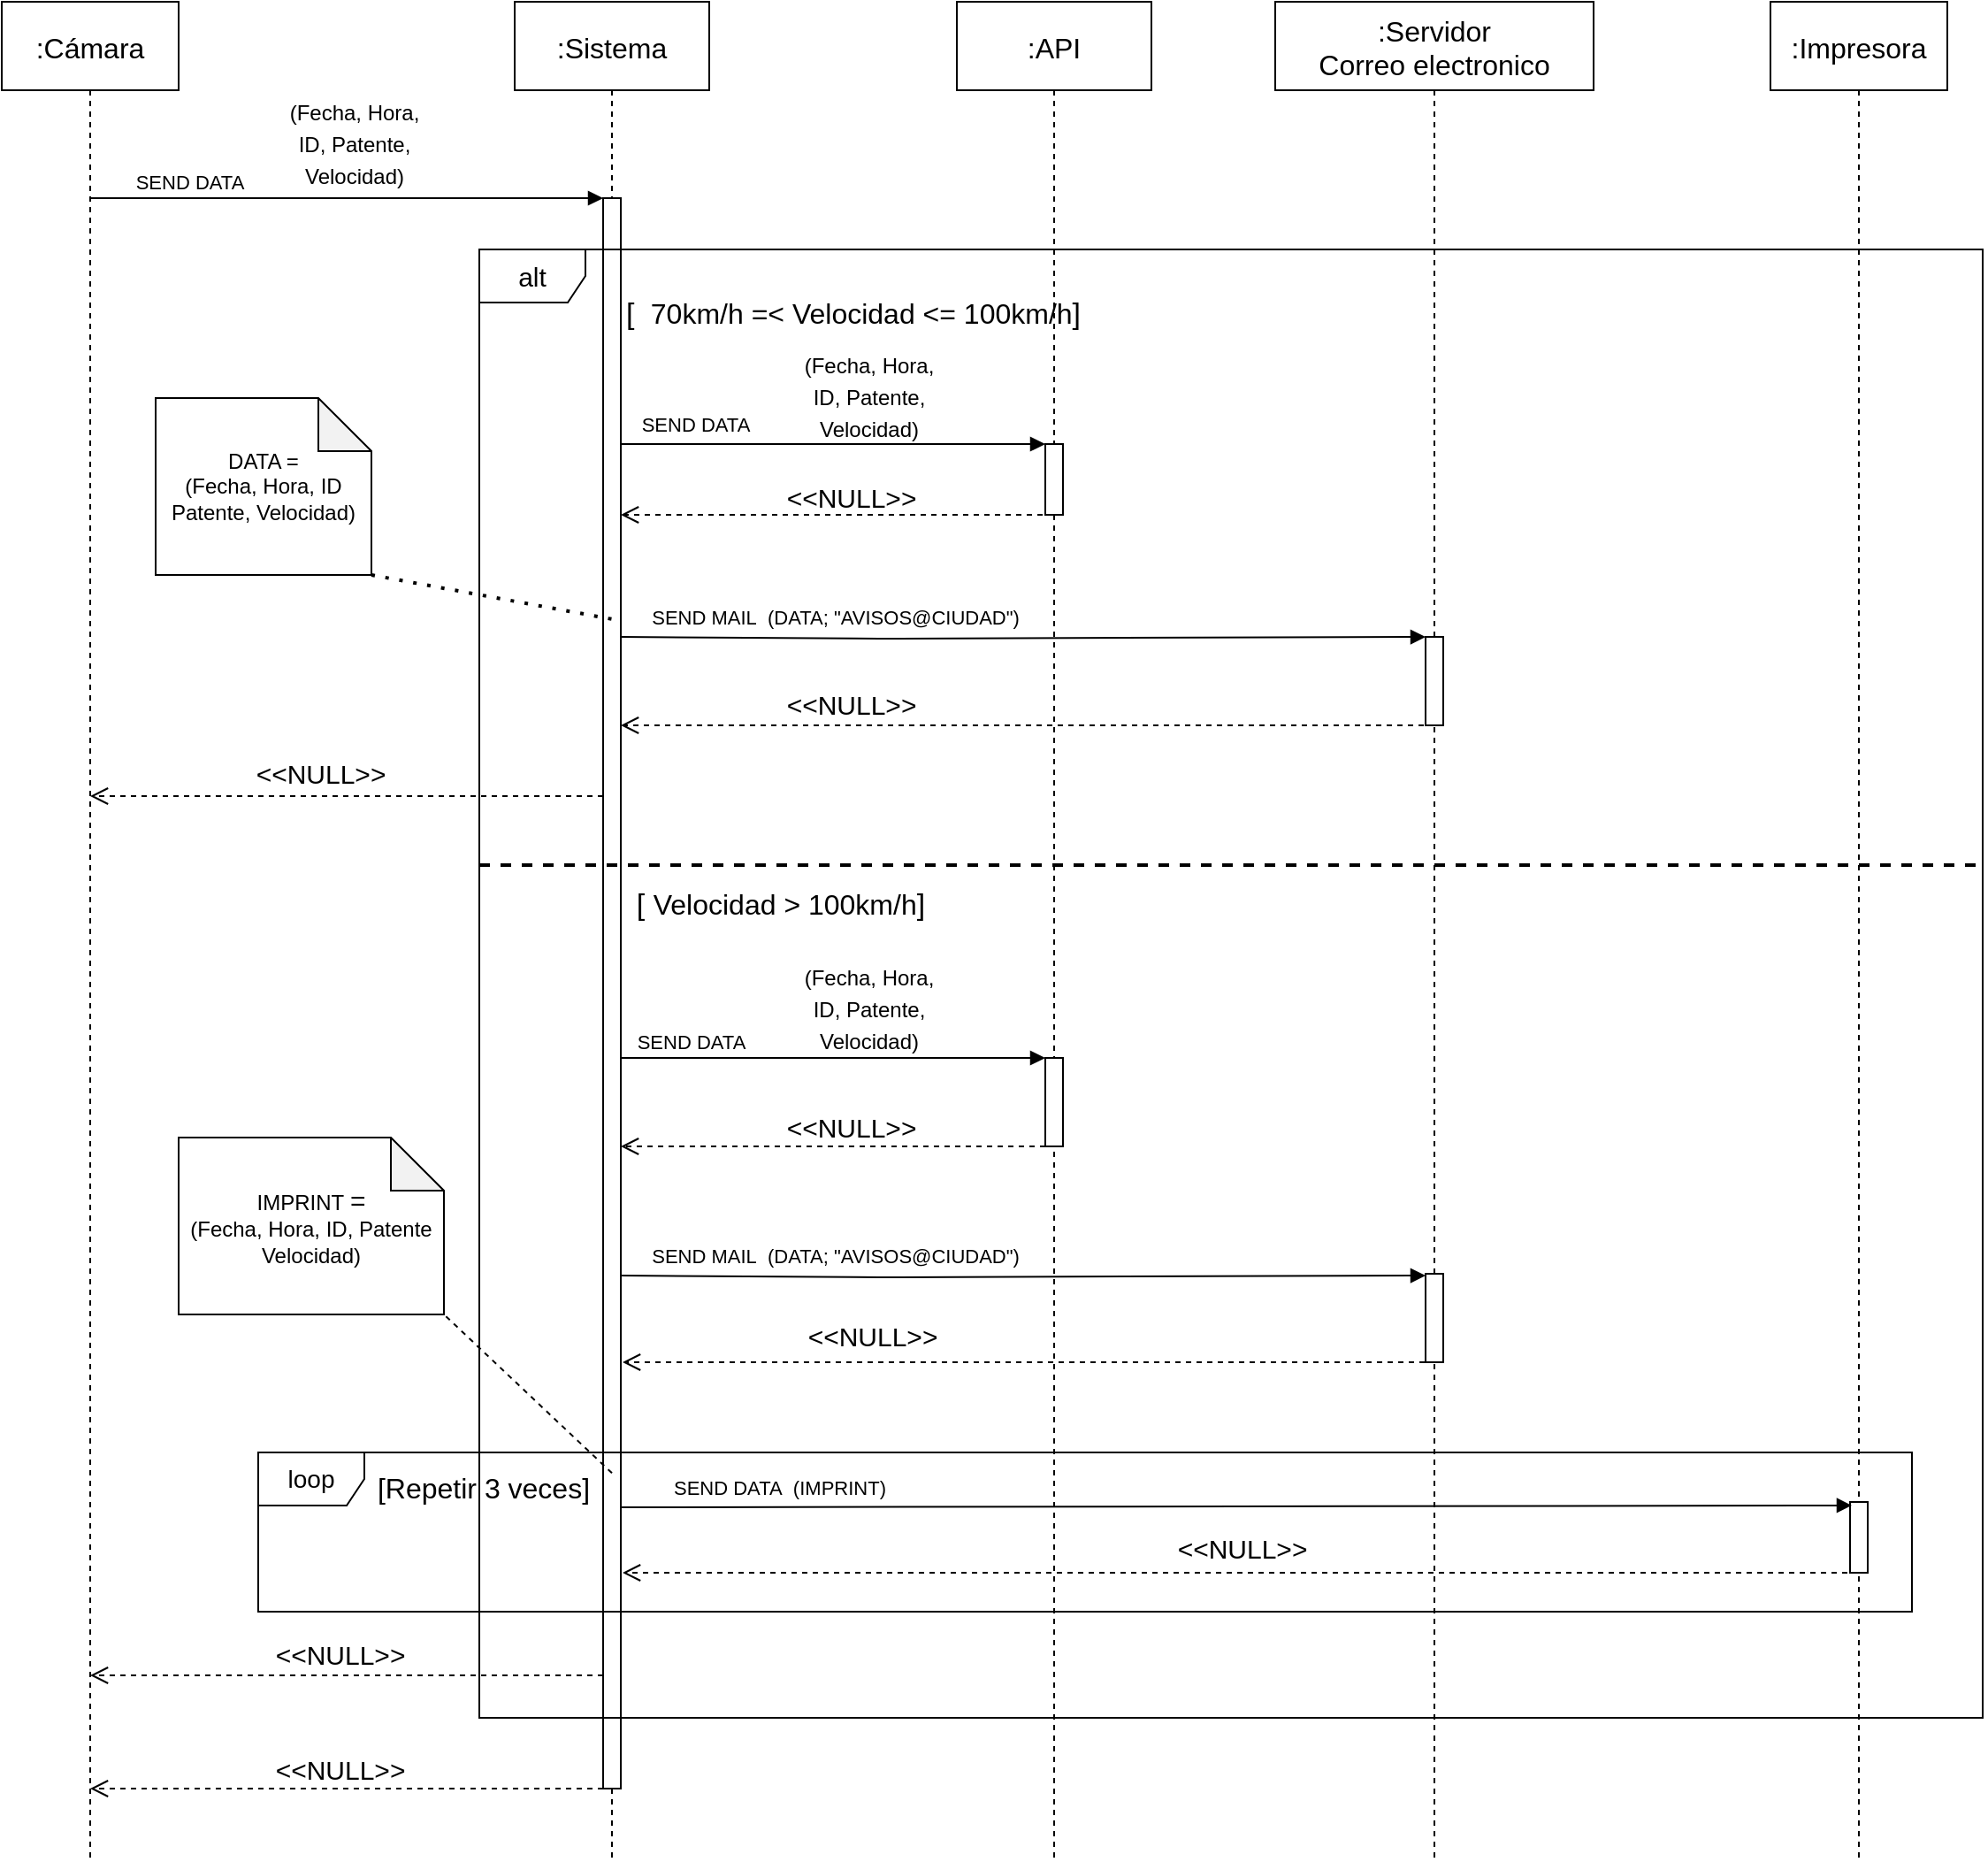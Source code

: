 <mxfile version="20.5.3" type="github">
  <diagram id="kgpKYQtTHZ0yAKxKKP6v" name="Page-1">
    <mxGraphModel dx="1108" dy="482" grid="1" gridSize="10" guides="1" tooltips="1" connect="1" arrows="1" fold="1" page="1" pageScale="1" pageWidth="827" pageHeight="1169" math="1" shadow="0">
      <root>
        <mxCell id="0" />
        <mxCell id="1" parent="0" />
        <mxCell id="3nuBFxr9cyL0pnOWT2aG-1" value=":Cámara" style="shape=umlLifeline;perimeter=lifelinePerimeter;container=1;collapsible=0;recursiveResize=0;rounded=0;shadow=0;strokeWidth=1;fontSize=16;align=center;size=50;" parent="1" vertex="1">
          <mxGeometry x="40" y="30" width="100" height="1050" as="geometry" />
        </mxCell>
        <mxCell id="3nuBFxr9cyL0pnOWT2aG-5" value=":Sistema" style="shape=umlLifeline;perimeter=lifelinePerimeter;container=1;collapsible=0;recursiveResize=0;rounded=0;shadow=0;strokeWidth=1;fontSize=16;size=50;" parent="1" vertex="1">
          <mxGeometry x="330" y="30" width="110" height="1050" as="geometry" />
        </mxCell>
        <mxCell id="3nuBFxr9cyL0pnOWT2aG-6" value="" style="points=[];perimeter=orthogonalPerimeter;rounded=0;shadow=0;strokeWidth=1;" parent="3nuBFxr9cyL0pnOWT2aG-5" vertex="1">
          <mxGeometry x="50" y="111" width="10" height="899" as="geometry" />
        </mxCell>
        <mxCell id="YozSI5X4KARO5TqyZE2r-28" value="return" style="html=1;verticalAlign=bottom;endArrow=open;dashed=1;endSize=8;rounded=0;fontSize=12;fontColor=none;noLabel=1;" parent="3nuBFxr9cyL0pnOWT2aG-5" edge="1">
          <mxGeometry x="0.509" y="-20" relative="1" as="geometry">
            <mxPoint x="759.5" y="888" as="sourcePoint" />
            <mxPoint x="61" y="888" as="targetPoint" />
            <mxPoint as="offset" />
          </mxGeometry>
        </mxCell>
        <mxCell id="-DKTE-VJwYRioGDz3eAU-1" value="return" style="html=1;verticalAlign=bottom;endArrow=open;dashed=1;endSize=8;rounded=0;fontSize=12;fontColor=none;noLabel=1;" edge="1" parent="3nuBFxr9cyL0pnOWT2aG-5">
          <mxGeometry x="0.509" y="-20" relative="1" as="geometry">
            <mxPoint x="50" y="1010" as="sourcePoint" />
            <mxPoint x="-240" y="1010" as="targetPoint" />
            <mxPoint as="offset" />
          </mxGeometry>
        </mxCell>
        <mxCell id="3nuBFxr9cyL0pnOWT2aG-8" value="SEND DATA" style="verticalAlign=bottom;endArrow=block;shadow=0;strokeWidth=1;" parent="1" edge="1">
          <mxGeometry x="-0.609" relative="1" as="geometry">
            <mxPoint x="90" y="141" as="sourcePoint" />
            <mxPoint as="offset" />
            <mxPoint x="380" y="141" as="targetPoint" />
          </mxGeometry>
        </mxCell>
        <mxCell id="5ewyLEu5lSfxZkNV5egt-1" value=":API" style="shape=umlLifeline;perimeter=lifelinePerimeter;container=1;collapsible=0;recursiveResize=0;rounded=0;shadow=0;strokeWidth=1;fontSize=16;size=50;" parent="1" vertex="1">
          <mxGeometry x="580" y="30" width="110" height="1050" as="geometry" />
        </mxCell>
        <mxCell id="5ewyLEu5lSfxZkNV5egt-2" value="" style="points=[];perimeter=orthogonalPerimeter;rounded=0;shadow=0;strokeWidth=1;" parent="5ewyLEu5lSfxZkNV5egt-1" vertex="1">
          <mxGeometry x="50" y="250" width="10" height="40" as="geometry" />
        </mxCell>
        <mxCell id="YozSI5X4KARO5TqyZE2r-10" value="return" style="html=1;verticalAlign=bottom;endArrow=open;dashed=1;endSize=8;rounded=0;fontSize=12;fontColor=none;noLabel=1;" parent="5ewyLEu5lSfxZkNV5egt-1" edge="1">
          <mxGeometry x="0.541" y="-10" relative="1" as="geometry">
            <mxPoint x="54.5" y="290" as="sourcePoint" />
            <mxPoint x="-190" y="290" as="targetPoint" />
            <mxPoint as="offset" />
          </mxGeometry>
        </mxCell>
        <mxCell id="zOErF3bk2mBPyS0gTZtt-2" value="SEND DATA" style="verticalAlign=bottom;endArrow=block;shadow=0;strokeWidth=1;" parent="5ewyLEu5lSfxZkNV5egt-1" edge="1">
          <mxGeometry x="-0.644" y="2" relative="1" as="geometry">
            <mxPoint x="-190" y="250" as="sourcePoint" />
            <mxPoint as="offset" />
            <mxPoint x="50" y="250" as="targetPoint" />
            <Array as="points">
              <mxPoint x="-30" y="250" />
            </Array>
          </mxGeometry>
        </mxCell>
        <mxCell id="YozSI5X4KARO5TqyZE2r-18" value="SEND DATA" style="verticalAlign=bottom;endArrow=block;shadow=0;strokeWidth=1;" parent="5ewyLEu5lSfxZkNV5egt-1" edge="1">
          <mxGeometry x="-0.667" relative="1" as="geometry">
            <mxPoint x="-190" y="597" as="sourcePoint" />
            <mxPoint as="offset" />
            <mxPoint x="50" y="597" as="targetPoint" />
          </mxGeometry>
        </mxCell>
        <mxCell id="YozSI5X4KARO5TqyZE2r-19" value="" style="points=[];perimeter=orthogonalPerimeter;rounded=0;shadow=0;strokeWidth=1;" parent="5ewyLEu5lSfxZkNV5egt-1" vertex="1">
          <mxGeometry x="50" y="597" width="10" height="50" as="geometry" />
        </mxCell>
        <mxCell id="YozSI5X4KARO5TqyZE2r-24" value="return" style="html=1;verticalAlign=bottom;endArrow=open;dashed=1;endSize=8;rounded=0;fontSize=12;fontColor=none;noLabel=1;" parent="5ewyLEu5lSfxZkNV5egt-1" edge="1">
          <mxGeometry x="0.509" y="-20" relative="1" as="geometry">
            <mxPoint x="270.5" y="769" as="sourcePoint" />
            <mxPoint x="-189" y="769" as="targetPoint" />
            <mxPoint as="offset" />
          </mxGeometry>
        </mxCell>
        <mxCell id="5ewyLEu5lSfxZkNV5egt-148" value=":Impresora" style="shape=umlLifeline;perimeter=lifelinePerimeter;container=1;collapsible=0;recursiveResize=0;rounded=0;shadow=0;strokeWidth=1;fontSize=16;size=50;" parent="1" vertex="1">
          <mxGeometry x="1040" y="30" width="100" height="1050" as="geometry" />
        </mxCell>
        <mxCell id="YozSI5X4KARO5TqyZE2r-27" value="" style="points=[];perimeter=orthogonalPerimeter;rounded=0;shadow=0;strokeWidth=1;" parent="5ewyLEu5lSfxZkNV5egt-148" vertex="1">
          <mxGeometry x="45" y="848" width="10" height="40" as="geometry" />
        </mxCell>
        <mxCell id="5ewyLEu5lSfxZkNV5egt-150" value=":Servidor&#xa;Correo electronico" style="shape=umlLifeline;perimeter=lifelinePerimeter;container=1;collapsible=0;recursiveResize=0;rounded=0;shadow=0;strokeWidth=1;fontFamily=Helvetica;fontSize=16;size=50;" parent="1" vertex="1">
          <mxGeometry x="760" y="30" width="180" height="1050" as="geometry" />
        </mxCell>
        <mxCell id="YozSI5X4KARO5TqyZE2r-12" value="" style="points=[];perimeter=orthogonalPerimeter;rounded=0;shadow=0;strokeWidth=1;" parent="5ewyLEu5lSfxZkNV5egt-150" vertex="1">
          <mxGeometry x="85" y="359" width="10" height="50" as="geometry" />
        </mxCell>
        <mxCell id="YozSI5X4KARO5TqyZE2r-11" value="SEND MAIL  (DATA; &quot;AVISOS@CIUDAD&quot;)" style="verticalAlign=bottom;endArrow=block;shadow=0;strokeWidth=1;" parent="5ewyLEu5lSfxZkNV5egt-150" edge="1">
          <mxGeometry x="-0.467" y="3" relative="1" as="geometry">
            <mxPoint x="-370" y="359" as="sourcePoint" />
            <mxPoint as="offset" />
            <mxPoint x="85" y="359" as="targetPoint" />
            <Array as="points">
              <mxPoint x="-228" y="360.0" />
            </Array>
          </mxGeometry>
        </mxCell>
        <mxCell id="YozSI5X4KARO5TqyZE2r-23" value="" style="points=[];perimeter=orthogonalPerimeter;rounded=0;shadow=0;strokeWidth=1;" parent="5ewyLEu5lSfxZkNV5egt-150" vertex="1">
          <mxGeometry x="85" y="719" width="10" height="50" as="geometry" />
        </mxCell>
        <mxCell id="5ewyLEu5lSfxZkNV5egt-163" value="&amp;lt;&amp;lt;NULL&amp;gt;&amp;gt;" style="text;html=1;resizable=0;autosize=1;align=center;verticalAlign=middle;points=[];fillColor=none;strokeColor=none;rounded=0;fontFamily=Helvetica;fontSize=15;" parent="5ewyLEu5lSfxZkNV5egt-150" vertex="1">
          <mxGeometry x="-69" y="859" width="100" height="30" as="geometry" />
        </mxCell>
        <mxCell id="5ewyLEu5lSfxZkNV5egt-155" value="&amp;lt;&amp;lt;NULL&amp;gt;&amp;gt;" style="text;html=1;resizable=0;autosize=1;align=center;verticalAlign=middle;points=[];fillColor=none;strokeColor=none;rounded=0;fontFamily=Helvetica;fontSize=15;" parent="1" vertex="1">
          <mxGeometry x="170" y="451" width="100" height="30" as="geometry" />
        </mxCell>
        <mxCell id="5ewyLEu5lSfxZkNV5egt-158" value="&amp;lt;&amp;lt;NULL&amp;gt;&amp;gt;" style="text;html=1;resizable=0;autosize=1;align=center;verticalAlign=middle;points=[];fillColor=none;strokeColor=none;rounded=0;fontFamily=Helvetica;fontSize=15;" parent="1" vertex="1">
          <mxGeometry x="470" y="651" width="100" height="30" as="geometry" />
        </mxCell>
        <mxCell id="5ewyLEu5lSfxZkNV5egt-159" value="&amp;lt;&amp;lt;NULL&amp;gt;&amp;gt;" style="text;html=1;resizable=0;autosize=1;align=center;verticalAlign=middle;points=[];fillColor=none;strokeColor=none;rounded=0;fontFamily=Helvetica;fontSize=15;" parent="1" vertex="1">
          <mxGeometry x="470" y="295" width="100" height="30" as="geometry" />
        </mxCell>
        <mxCell id="5ewyLEu5lSfxZkNV5egt-160" value="&amp;lt;&amp;lt;NULL&amp;gt;&amp;gt;" style="text;html=1;resizable=0;autosize=1;align=center;verticalAlign=middle;points=[];fillColor=none;strokeColor=none;rounded=0;fontFamily=Helvetica;fontSize=15;" parent="1" vertex="1">
          <mxGeometry x="181" y="949" width="100" height="30" as="geometry" />
        </mxCell>
        <mxCell id="5ewyLEu5lSfxZkNV5egt-161" value="&amp;lt;&amp;lt;NULL&amp;gt;&amp;gt;" style="text;html=1;resizable=0;autosize=1;align=center;verticalAlign=middle;points=[];fillColor=none;strokeColor=none;rounded=0;fontFamily=Helvetica;fontSize=15;" parent="1" vertex="1">
          <mxGeometry x="470" y="412" width="100" height="30" as="geometry" />
        </mxCell>
        <mxCell id="5ewyLEu5lSfxZkNV5egt-162" value="&amp;lt;&amp;lt;NULL&amp;gt;&amp;gt;" style="text;html=1;resizable=0;autosize=1;align=center;verticalAlign=middle;points=[];fillColor=none;strokeColor=none;rounded=0;fontFamily=Helvetica;fontSize=15;" parent="1" vertex="1">
          <mxGeometry x="482" y="769" width="100" height="30" as="geometry" />
        </mxCell>
        <mxCell id="5ewyLEu5lSfxZkNV5egt-164" value="&lt;font style=&quot;font-size: 12px;&quot;&gt;(Fecha, Hora,&lt;br&gt;ID, Patente,&lt;br&gt;Velocidad)&lt;/font&gt;" style="text;html=1;resizable=0;autosize=1;align=center;verticalAlign=middle;points=[];fillColor=none;strokeColor=none;rounded=0;fontFamily=Helvetica;fontSize=15;" parent="1" vertex="1">
          <mxGeometry x="189" y="74" width="100" height="70" as="geometry" />
        </mxCell>
        <mxCell id="YozSI5X4KARO5TqyZE2r-3" value="&lt;font style=&quot;font-size: 12px;&quot;&gt;(Fecha, Hora,&lt;br&gt;ID, Patente,&lt;br&gt;Velocidad)&lt;/font&gt;" style="text;html=1;resizable=0;autosize=1;align=center;verticalAlign=middle;points=[];fillColor=none;strokeColor=none;rounded=0;fontFamily=Helvetica;fontSize=15;" parent="1" vertex="1">
          <mxGeometry x="480" y="217" width="100" height="70" as="geometry" />
        </mxCell>
        <mxCell id="YozSI5X4KARO5TqyZE2r-13" value="return" style="html=1;verticalAlign=bottom;endArrow=open;dashed=1;endSize=8;rounded=0;fontSize=12;fontColor=none;noLabel=1;exitX=0.5;exitY=0.98;exitDx=0;exitDy=0;exitPerimeter=0;" parent="1" edge="1">
          <mxGeometry x="0.509" y="-20" relative="1" as="geometry">
            <mxPoint x="850" y="439" as="sourcePoint" />
            <mxPoint x="390" y="439" as="targetPoint" />
            <mxPoint as="offset" />
          </mxGeometry>
        </mxCell>
        <mxCell id="YozSI5X4KARO5TqyZE2r-14" value="return" style="html=1;verticalAlign=bottom;endArrow=open;dashed=1;endSize=8;rounded=0;fontSize=12;fontColor=none;noLabel=1;" parent="1" edge="1">
          <mxGeometry x="0.509" y="-20" relative="1" as="geometry">
            <mxPoint x="380" y="479" as="sourcePoint" />
            <mxPoint x="90" y="479" as="targetPoint" />
            <mxPoint as="offset" />
          </mxGeometry>
        </mxCell>
        <mxCell id="YozSI5X4KARO5TqyZE2r-20" value="return" style="html=1;verticalAlign=bottom;endArrow=open;dashed=1;endSize=8;rounded=0;fontSize=12;fontColor=none;noLabel=1;" parent="1" edge="1">
          <mxGeometry x="0.509" y="-20" relative="1" as="geometry">
            <mxPoint x="630" y="677" as="sourcePoint" />
            <mxPoint x="390" y="677" as="targetPoint" />
            <mxPoint as="offset" />
          </mxGeometry>
        </mxCell>
        <mxCell id="YozSI5X4KARO5TqyZE2r-15" value="&lt;font style=&quot;font-size: 12px;&quot;&gt;(Fecha, Hora,&lt;br&gt;ID, Patente,&lt;br&gt;Velocidad)&lt;/font&gt;" style="text;html=1;resizable=0;autosize=1;align=center;verticalAlign=middle;points=[];fillColor=none;strokeColor=none;rounded=0;fontFamily=Helvetica;fontSize=15;" parent="1" vertex="1">
          <mxGeometry x="480" y="563" width="100" height="70" as="geometry" />
        </mxCell>
        <mxCell id="YozSI5X4KARO5TqyZE2r-22" value="SEND MAIL  (DATA; &quot;AVISOS@CIUDAD&quot;)" style="verticalAlign=bottom;endArrow=block;shadow=0;strokeWidth=1;" parent="1" edge="1">
          <mxGeometry x="-0.467" y="3" relative="1" as="geometry">
            <mxPoint x="390" y="750" as="sourcePoint" />
            <mxPoint as="offset" />
            <mxPoint x="845" y="750" as="targetPoint" />
            <Array as="points">
              <mxPoint x="532" y="751" />
            </Array>
          </mxGeometry>
        </mxCell>
        <mxCell id="YozSI5X4KARO5TqyZE2r-25" value="SEND DATA  (IMPRINT)" style="verticalAlign=bottom;endArrow=block;shadow=0;strokeWidth=1;entryX=0.1;entryY=-0.017;entryDx=0;entryDy=0;entryPerimeter=0;" parent="1" edge="1">
          <mxGeometry x="-0.741" y="2" relative="1" as="geometry">
            <mxPoint x="390" y="881" as="sourcePoint" />
            <mxPoint as="offset" />
            <mxPoint x="1086" y="879.98" as="targetPoint" />
          </mxGeometry>
        </mxCell>
        <mxCell id="YozSI5X4KARO5TqyZE2r-30" value="return" style="html=1;verticalAlign=bottom;endArrow=open;dashed=1;endSize=8;rounded=0;fontSize=12;fontColor=none;noLabel=1;" parent="1" edge="1">
          <mxGeometry x="0.509" y="-20" relative="1" as="geometry">
            <mxPoint x="380" y="976" as="sourcePoint" />
            <mxPoint x="90" y="976" as="targetPoint" />
            <mxPoint as="offset" />
          </mxGeometry>
        </mxCell>
        <mxCell id="YozSI5X4KARO5TqyZE2r-34" value="[ &lt;span style=&quot;font-size: 16px;&quot;&gt;&amp;nbsp;70km/h =&amp;lt; Velocidad &amp;lt;= 100km/h&lt;/span&gt;]" style="text;html=1;resizable=0;autosize=1;align=center;verticalAlign=middle;points=[];fillColor=none;strokeColor=none;rounded=0;fontSize=17;fontColor=none;" parent="1" vertex="1">
          <mxGeometry x="381" y="192" width="280" height="30" as="geometry" />
        </mxCell>
        <mxCell id="YozSI5X4KARO5TqyZE2r-35" value="[ &lt;span style=&quot;font-size: 16px;&quot;&gt;Velocidad &amp;gt; 100km/h&lt;/span&gt;]" style="text;html=1;resizable=0;autosize=1;align=center;verticalAlign=middle;points=[];fillColor=none;strokeColor=none;rounded=0;fontSize=17;fontColor=none;" parent="1" vertex="1">
          <mxGeometry x="385" y="526" width="190" height="30" as="geometry" />
        </mxCell>
        <mxCell id="YozSI5X4KARO5TqyZE2r-36" value="&lt;font style=&quot;font-size: 16px;&quot;&gt;[Repetir 3 veces]&lt;/font&gt;" style="text;html=1;resizable=0;autosize=1;align=center;verticalAlign=middle;points=[];fillColor=none;strokeColor=none;rounded=0;fontSize=17;fontColor=none;" parent="1" vertex="1">
          <mxGeometry x="242" y="856" width="140" height="30" as="geometry" />
        </mxCell>
        <mxCell id="Q76jah6kw0klHy7KOI9b-3" value="" style="endArrow=none;dashed=1;html=1;rounded=0;strokeWidth=2;" parent="1" edge="1">
          <mxGeometry width="50" height="50" relative="1" as="geometry">
            <mxPoint x="310" y="518" as="sourcePoint" />
            <mxPoint x="1160" y="518" as="targetPoint" />
          </mxGeometry>
        </mxCell>
        <mxCell id="KKbYnRF_3C59-J5U1wcn-1" value="IMPRINT&amp;nbsp;&lt;span style=&quot;font-size: 15px;&quot;&gt;=&lt;/span&gt;&lt;br&gt;(Fecha, Hora, ID, Patente&lt;br&gt;Velocidad)" style="shape=note;whiteSpace=wrap;html=1;backgroundOutline=1;darkOpacity=0.05;" parent="1" vertex="1">
          <mxGeometry x="140" y="672" width="150" height="100" as="geometry" />
        </mxCell>
        <mxCell id="KKbYnRF_3C59-J5U1wcn-2" value="" style="endArrow=none;dashed=1;html=1;rounded=0;entryX=1;entryY=1;entryDx=0;entryDy=0;entryPerimeter=0;exitX=0.5;exitY=0.845;exitDx=0;exitDy=0;exitPerimeter=0;" parent="1" edge="1">
          <mxGeometry width="50" height="50" relative="1" as="geometry">
            <mxPoint x="385" y="861.65" as="sourcePoint" />
            <mxPoint x="290" y="772" as="targetPoint" />
          </mxGeometry>
        </mxCell>
        <mxCell id="HaCziiVVnkVXhoQ5NWg6-1" value="&lt;font style=&quot;font-size: 14px;&quot;&gt;loop&lt;/font&gt;" style="shape=umlFrame;whiteSpace=wrap;html=1;fontSize=10;" parent="1" vertex="1">
          <mxGeometry x="185" y="850" width="935" height="90" as="geometry" />
        </mxCell>
        <mxCell id="qNvXnST238zZlxCs9MKy-2" value="DATA =&lt;br&gt;(Fecha, Hora, ID&lt;br&gt;Patente, Velocidad)" style="shape=note;whiteSpace=wrap;html=1;backgroundOutline=1;darkOpacity=0.05;" parent="1" vertex="1">
          <mxGeometry x="127" y="254" width="122" height="100" as="geometry" />
        </mxCell>
        <mxCell id="qNvXnST238zZlxCs9MKy-3" value="" style="endArrow=none;dashed=1;html=1;dashPattern=1 3;strokeWidth=2;rounded=0;exitX=1;exitY=1;exitDx=0;exitDy=0;exitPerimeter=0;entryX=0.094;entryY=0.247;entryDx=0;entryDy=0;entryPerimeter=0;" parent="1" source="qNvXnST238zZlxCs9MKy-2" edge="1">
          <mxGeometry width="50" height="50" relative="1" as="geometry">
            <mxPoint x="252" y="390" as="sourcePoint" />
            <mxPoint x="389.9" y="379.859" as="targetPoint" />
          </mxGeometry>
        </mxCell>
        <mxCell id="-DKTE-VJwYRioGDz3eAU-2" value="&amp;lt;&amp;lt;NULL&amp;gt;&amp;gt;" style="text;html=1;resizable=0;autosize=1;align=center;verticalAlign=middle;points=[];fillColor=none;strokeColor=none;rounded=0;fontFamily=Helvetica;fontSize=15;" vertex="1" parent="1">
          <mxGeometry x="181" y="1014" width="100" height="30" as="geometry" />
        </mxCell>
        <mxCell id="-DKTE-VJwYRioGDz3eAU-3" value="&lt;font style=&quot;font-size: 15px;&quot;&gt;alt&lt;/font&gt;" style="shape=umlFrame;whiteSpace=wrap;html=1;" vertex="1" parent="1">
          <mxGeometry x="310" y="170" width="850" height="830" as="geometry" />
        </mxCell>
      </root>
    </mxGraphModel>
  </diagram>
</mxfile>
